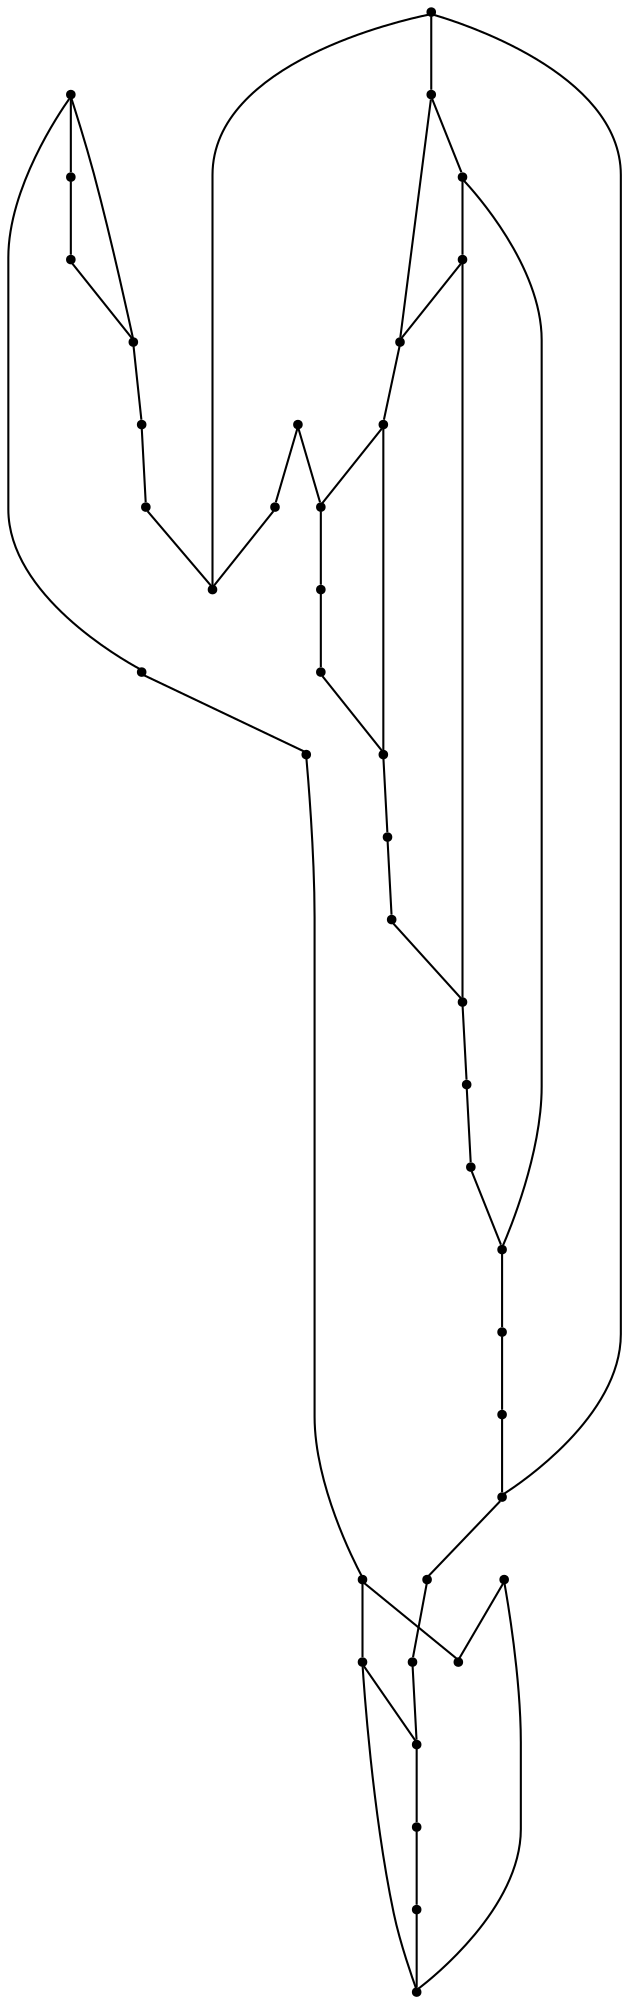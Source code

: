 graph {
  node [shape=point,comment="{\"directed\":false,\"doi\":\"10.1007/978-3-642-25878-7_3\",\"figure\":\"5\"}"]

  v0 [pos="1220.8462053126507,974.3854783570514"]
  v1 [pos="1131.6590690404391,910.2471954335201"]
  v2 [pos="911.7285972742757,1036.1496564896704"]
  v3 [pos="784.6028323130952,1048.0264439018488"]
  v4 [pos="1388.1030302805416,1047.6472026710367"]
  v5 [pos="1346.9293794787127,1030.2591448504493"]
  v6 [pos="1375.646917757553,1153.7859431998331"]
  v7 [pos="1286.836125901437,967.0698234473793"]
  v8 [pos="1281.3210528477123,1036.1496564896702"]
  v9 [pos="1145.9198467349715,1105.1354422850848"]
  v10 [pos="1255.935605479898,964.9799906085709"]
  v11 [pos="1196.6970409206285,930.6796751869729"]
  v12 [pos="1221.988823738524,1215.265467849935"]
  v13 [pos="1163.4186053749534,911.6715438489432"]
  v14 [pos="1147.6315791108934,1213.6506403756755"]
  v15 [pos="1095.4332862665383,1206.6195117717161"]
  v16 [pos="1094.5774200785772,912.811111605045"]
  v17 [pos="1066.1466022222457,906.5414859118159"]
  v18 [pos="999.6824730340925,905.5912208291093"]
  v19 [pos="1063.0075989992138,1203.7689708772054"]
  v20 [pos="1041.3303324352878,1039.7605239094705"]
  v21 [pos="990.1746303860509,1202.4384153550498"]
  v22 [pos="1032.964058304782,1199.019203379527"]
  v23 [pos="952.2339018804057,1210.040822164512"]
  v24 [pos="919.0512943321337,1210.040822164512"]
  v25 [pos="873.6951268654333,1117.0124840508724"]
  v26 [pos="892.3334178370826,890.7680012118792"]
  v27 [pos="882.062387273469,1213.1747129792946"]
  v28 [pos="795.251193570334,1120.5274601601318"]
  v29 [pos="808.2754973966495,878.0368400275347"]
  v30 [pos="637.2218220934085,948.2575443881731"]
  v31 [pos="836.7083196234447,1213.1747129792946"]
  v32 [pos="808.2754973966495,1213.1747129792946"]
  v33 [pos="753.69922579735,1214.411348431378"]
  v34 [pos="690.6607248085247,1063.5184227451782"]
  v35 [pos="714.1446927298623,1213.6506403756757"]
  v36 [pos="620.7717628061484,1139.3452396161294"]
  v37 [pos="678.6768483298431,1202.7238636925945"]
  v38 [pos="589.2030234505272,1009.7348434441974"]
  v39 [pos="579.6961670800154,1068.17557373503"]

  v0 -- v1 [id="-1",pos="1220.8462053126507,974.3854783570514 1210.1071701534863,990.5183965005103 1192.676146509013,999.8989575953224 1174.0024131771024,999.8989575953224 1143.3103472837786,999.8989575953224 1118.4356644147385,975.0366553899378 1118.4356644147385,944.3651711117657 1118.4356644147385,931.9798036586685 1122.5808297950975,919.944553948169 1131.6590690404391,910.2471954335201"]
  v39 -- v36 [id="-2",pos="579.6961670800154,1068.17557373503 620.7717628061484,1139.3452396161294 620.7717628061484,1139.3452396161294 620.7717628061484,1139.3452396161294"]
  v30 -- v38 [id="-3",pos="637.2218220934085,948.2575443881731 589.2030234505272,1009.7348434441974 589.2030234505272,1009.7348434441974 589.2030234505272,1009.7348434441974"]
  v37 -- v35 [id="-4",pos="678.6768483298431,1202.7238636925945 714.1446927298623,1213.6506403756757 714.1446927298623,1213.6506403756757 714.1446927298623,1213.6506403756757"]
  v34 -- v30 [id="-5",pos="690.6607248085247,1063.5184227451782 637.2218220934085,948.2575443881731 637.2218220934085,948.2575443881731 637.2218220934085,948.2575443881731"]
  v34 -- v36 [id="-6",pos="690.6607248085247,1063.5184227451782 620.7717628061484,1139.3452396161294 620.7717628061484,1139.3452396161294 620.7717628061484,1139.3452396161294"]
  v35 -- v33 [id="-7",pos="714.1446927298623,1213.6506403756757 753.69922579735,1214.411348431378 753.69922579735,1214.411348431378 753.69922579735,1214.411348431378"]
  v33 -- v32 [id="-8",pos="753.69922579735,1214.411348431378 808.2754973966495,1213.1747129792946 808.2754973966495,1213.1747129792946 808.2754973966495,1213.1747129792946"]
  v3 -- v34 [id="-9",pos="784.6028323130952,1048.0264439018488 690.6607248085247,1063.5184227451782 690.6607248085247,1063.5184227451782 690.6607248085247,1063.5184227451782"]
  v28 -- v3 [id="-10",pos="795.251193570334,1120.5274601601318 784.6028323130952,1048.0264439018488 784.6028323130952,1048.0264439018488 784.6028323130952,1048.0264439018488"]
  v28 -- v33 [id="-11",pos="795.251193570334,1120.5274601601318 753.69922579735,1214.411348431378 753.69922579735,1214.411348431378 753.69922579735,1214.411348431378"]
  v32 -- v31 [id="-12",pos="808.2754973966495,1213.1747129792946 836.7083196234447,1213.1747129792946 836.7083196234447,1213.1747129792946 836.7083196234447,1213.1747129792946"]
  v31 -- v27 [id="-13",pos="836.7083196234447,1213.1747129792946 882.062387273469,1213.1747129792946 882.062387273469,1213.1747129792946 882.062387273469,1213.1747129792946"]
  v29 -- v30 [id="-14",pos="808.2754973966495,878.0368400275347 637.2218220934085,948.2575443881731 637.2218220934085,948.2575443881731 637.2218220934085,948.2575443881731"]
  v29 -- v26 [id="-15",pos="808.2754973966495,878.0368400275347 892.3334178370826,890.7680012118792 892.3334178370826,890.7680012118792 892.3334178370826,890.7680012118792"]
  v25 -- v28 [id="-16",pos="873.6951268654333,1117.0124840508724 795.251193570334,1120.5274601601318 795.251193570334,1120.5274601601318 795.251193570334,1120.5274601601318"]
  v25 -- v27 [id="-18",pos="873.6951268654333,1117.0124840508724 882.062387273469,1213.1747129792946 882.062387273469,1213.1747129792946 882.062387273469,1213.1747129792946"]
  v27 -- v24 [id="-19",pos="882.062387273469,1213.1747129792946 919.0512943321337,1210.040822164512 919.0512943321337,1210.040822164512 919.0512943321337,1210.040822164512"]
  v26 -- v18 [id="-20",pos="892.3334178370826,890.7680012118792 999.6824730340925,905.5912208291093 999.6824730340925,905.5912208291093 999.6824730340925,905.5912208291093"]
  v2 -- v25 [id="-21",pos="911.7285972742757,1036.1496564896704 873.6951268654333,1117.0124840508724 873.6951268654333,1117.0124840508724 873.6951268654333,1117.0124840508724"]
  v24 -- v23 [id="-22",pos="919.0512943321337,1210.040822164512 952.2339018804057,1210.040822164512 952.2339018804057,1210.040822164512 952.2339018804057,1210.040822164512"]
  v23 -- v21 [id="-23",pos="952.2339018804057,1210.040822164512 990.1746303860509,1202.4384153550498 990.1746303860509,1202.4384153550498 990.1746303860509,1202.4384153550498"]
  v21 -- v22 [id="-24",pos="990.1746303860509,1202.4384153550498 1032.964058304782,1199.019203379527 1032.964058304782,1199.019203379527 1032.964058304782,1199.019203379527"]
  v22 -- v19 [id="-25",pos="1032.964058304782,1199.019203379527 1063.0075989992138,1203.7689708772054 1063.0075989992138,1203.7689708772054 1063.0075989992138,1203.7689708772054"]
  v20 -- v21 [id="-26",pos="1041.3303324352878,1039.7605239094705 990.1746303860509,1202.4384153550498 990.1746303860509,1202.4384153550498 990.1746303860509,1202.4384153550498"]
  v20 -- v2 [id="-27",pos="1041.3303324352878,1039.7605239094705 911.7285972742757,1036.1496564896704 911.7285972742757,1036.1496564896704 911.7285972742757,1036.1496564896704"]
  v20 -- v18 [id="-28",pos="1041.3303324352878,1039.7605239094705 999.6824730340925,905.5912208291093 999.6824730340925,905.5912208291093 999.6824730340925,905.5912208291093"]
  v19 -- v15 [id="-29",pos="1063.0075989992138,1203.7689708772054 1095.4332862665383,1206.6195117717161 1095.4332862665383,1206.6195117717161 1095.4332862665383,1206.6195117717161"]
  v17 -- v18 [id="-30",pos="1066.1466022222457,906.5414859118159 999.6824730340925,905.5912208291093 999.6824730340925,905.5912208291093 999.6824730340925,905.5912208291093"]
  v16 -- v17 [id="-31",pos="1094.5774200785772,912.811111605045 1066.1466022222457,906.5414859118159 1066.1466022222457,906.5414859118159 1066.1466022222457,906.5414859118159"]
  v15 -- v14 [id="-32",pos="1095.4332862665383,1206.6195117717161 1147.6315791108934,1213.6506403756755 1147.6315791108934,1213.6506403756755 1147.6315791108934,1213.6506403756755"]
  v1 -- v16 [id="-33",pos="1131.6590690404391,910.2471954335201 1094.5774200785772,912.811111605045 1094.5774200785772,912.811111605045 1094.5774200785772,912.811111605045"]
  v9 -- v15 [id="-34",pos="1145.9198467349715,1105.1354422850848 1095.4332862665383,1206.6195117717161 1095.4332862665383,1206.6195117717161 1095.4332862665383,1206.6195117717161"]
  v14 -- v12 [id="-35",pos="1147.6315791108934,1213.6506403756755 1221.988823738524,1215.265467849935 1221.988823738524,1215.265467849935 1221.988823738524,1215.265467849935"]
  v9 -- v6 [id="-36",pos="1145.9198467349715,1105.1354422850848 1375.646917757553,1153.7859431998331 1375.646917757553,1153.7859431998331 1375.646917757553,1153.7859431998331"]
  v13 -- v1 [id="-37",pos="1163.4186053749534,911.6715438489432 1131.6590690404391,910.2471954335201 1131.6590690404391,910.2471954335201 1131.6590690404391,910.2471954335201"]
  v11 -- v13 [id="-38",pos="1196.6970409206285,930.6796751869729 1163.4186053749534,911.6715438489432 1163.4186053749534,911.6715438489432 1163.4186053749534,911.6715438489432"]
  v12 -- v6 [id="-39",pos="1221.988823738524,1215.265467849935 1375.646917757553,1153.7859431998331 1375.646917757553,1153.7859431998331 1375.646917757553,1153.7859431998331"]
  v0 -- v11 [id="-40",pos="1220.8462053126507,974.3854783570514 1196.6970409206285,930.6796751869729 1196.6970409206285,930.6796751869729 1196.6970409206285,930.6796751869729"]
  v0 -- v10 [id="-41",pos="1220.8462053126507,974.3854783570514 1255.935605479898,964.9799906085709 1255.935605479898,964.9799906085709 1255.935605479898,964.9799906085709"]
  v10 -- v7 [id="-42",pos="1255.935605479898,964.9799906085709 1286.836125901437,967.0698234473793 1286.836125901437,967.0698234473793 1286.836125901437,967.0698234473793"]
  v8 -- v9 [id="-43",pos="1281.3210528477123,1036.1496564896702 1145.9198467349715,1105.1354422850848 1145.9198467349715,1105.1354422850848 1145.9198467349715,1105.1354422850848"]
  v8 -- v5 [id="-44",pos="1281.3210528477123,1036.1496564896702 1346.9293794787127,1030.2591448504493 1346.9293794787127,1030.2591448504493 1346.9293794787127,1030.2591448504493"]
  v7 -- v8 [id="-45",pos="1286.836125901437,967.0698234473793 1281.3210528477123,1036.1496564896702 1281.3210528477123,1036.1496564896702 1281.3210528477123,1036.1496564896702"]
  v4 -- v6 [id="-46",pos="1388.1030302805416,1047.6472026710367 1375.646917757553,1153.7859431998331 1375.646917757553,1153.7859431998331 1375.646917757553,1153.7859431998331"]
  v4 -- v5 [id="-47",pos="1388.1030302805416,1047.6472026710367 1346.9293794787127,1030.2591448504493 1346.9293794787127,1030.2591448504493 1346.9293794787127,1030.2591448504493"]
  v3 -- v2 [id="-48",pos="784.6028323130952,1048.0264439018488 808.1754697658941,1035.8255146093775 833.3962406016506,1029.6786781208261 858.9882335734289,1029.6786781208261 876.406785579462,1029.6786781208261 893.7127110546829,1032.5290918385324 911.7285972742757,1036.1496564896704"]
  v38 -- v39 [id="-49",pos="589.2030234505272,1009.7348434441974 579.6961670800154,1068.17557373503 579.6961670800154,1068.17557373503 579.6961670800154,1068.17557373503"]
  v36 -- v37 [id="-50",pos="620.7717628061484,1139.3452396161294 678.6768483298431,1202.7238636925945 678.6768483298431,1202.7238636925945 678.6768483298431,1202.7238636925945"]
}